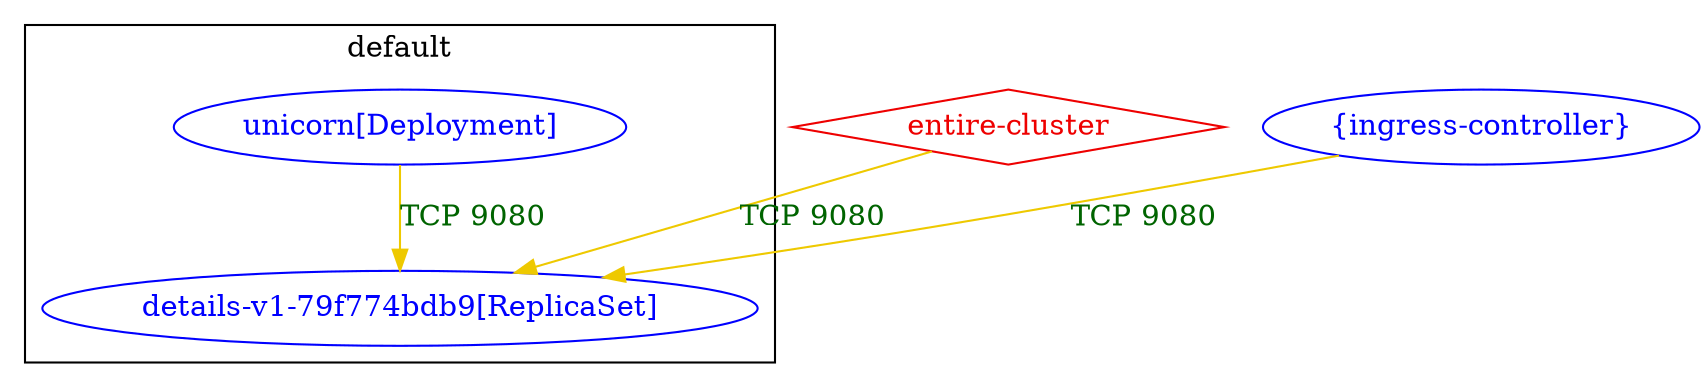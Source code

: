 digraph {
	subgraph "cluster_default" {
		color="black"
		fontcolor="black"
		"default/details-v1-79f774bdb9[ReplicaSet]" [label="details-v1-79f774bdb9[ReplicaSet]" color="blue" fontcolor="blue"]
		"default/unicorn[Deployment]" [label="unicorn[Deployment]" color="blue" fontcolor="blue"]
		label="default"
	}
	"entire-cluster" [label="entire-cluster" color="red2" fontcolor="red2" shape=diamond]
	"{ingress-controller}" [label="{ingress-controller}" color="blue" fontcolor="blue"]
	"default/unicorn[Deployment]" -> "default/details-v1-79f774bdb9[ReplicaSet]" [label="TCP 9080" color="gold2" fontcolor="darkgreen"]
	"entire-cluster" -> "default/details-v1-79f774bdb9[ReplicaSet]" [label="TCP 9080" color="gold2" fontcolor="darkgreen" weight=1]
	"{ingress-controller}" -> "default/details-v1-79f774bdb9[ReplicaSet]" [label="TCP 9080" color="gold2" fontcolor="darkgreen"]
}